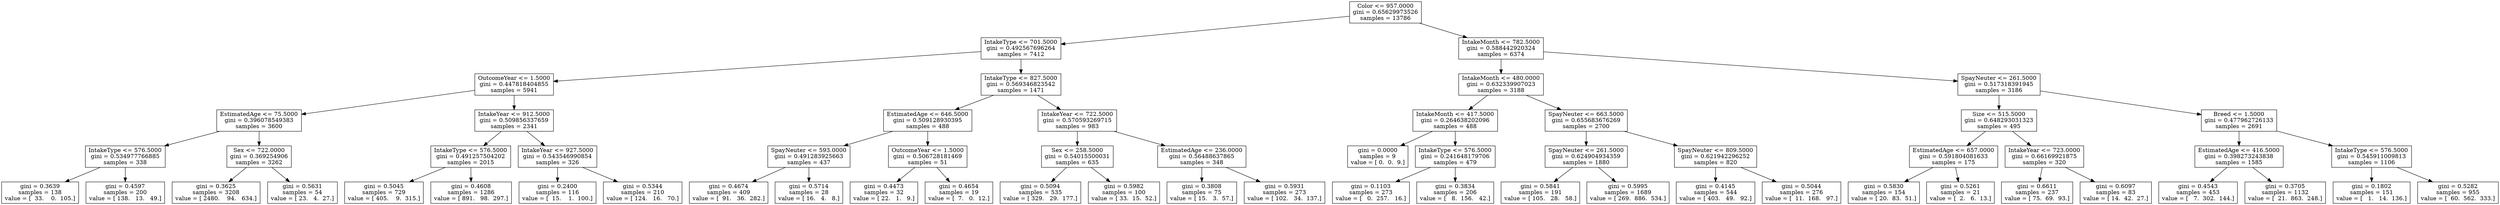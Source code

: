 digraph Tree {
0 [label="Color <= 957.0000\ngini = 0.65629973526\nsamples = 13786", shape="box"] ;
1 [label="IntakeType <= 701.5000\ngini = 0.492567696264\nsamples = 7412", shape="box"] ;
0 -> 1 ;
2 [label="OutcomeYear <= 1.5000\ngini = 0.447818404855\nsamples = 5941", shape="box"] ;
1 -> 2 ;
3 [label="EstimatedAge <= 75.5000\ngini = 0.396078549383\nsamples = 3600", shape="box"] ;
2 -> 3 ;
4 [label="IntakeType <= 576.5000\ngini = 0.534977766885\nsamples = 338", shape="box"] ;
3 -> 4 ;
5 [label="gini = 0.3639\nsamples = 138\nvalue = [  33.    0.  105.]", shape="box"] ;
4 -> 5 ;
6 [label="gini = 0.4597\nsamples = 200\nvalue = [ 138.   13.   49.]", shape="box"] ;
4 -> 6 ;
7 [label="Sex <= 722.0000\ngini = 0.369254906\nsamples = 3262", shape="box"] ;
3 -> 7 ;
8 [label="gini = 0.3625\nsamples = 3208\nvalue = [ 2480.    94.   634.]", shape="box"] ;
7 -> 8 ;
9 [label="gini = 0.5631\nsamples = 54\nvalue = [ 23.   4.  27.]", shape="box"] ;
7 -> 9 ;
10 [label="IntakeYear <= 912.5000\ngini = 0.509856337659\nsamples = 2341", shape="box"] ;
2 -> 10 ;
11 [label="IntakeType <= 576.5000\ngini = 0.491257504202\nsamples = 2015", shape="box"] ;
10 -> 11 ;
12 [label="gini = 0.5045\nsamples = 729\nvalue = [ 405.    9.  315.]", shape="box"] ;
11 -> 12 ;
13 [label="gini = 0.4608\nsamples = 1286\nvalue = [ 891.   98.  297.]", shape="box"] ;
11 -> 13 ;
14 [label="IntakeYear <= 927.5000\ngini = 0.543546990854\nsamples = 326", shape="box"] ;
10 -> 14 ;
15 [label="gini = 0.2400\nsamples = 116\nvalue = [  15.    1.  100.]", shape="box"] ;
14 -> 15 ;
16 [label="gini = 0.5344\nsamples = 210\nvalue = [ 124.   16.   70.]", shape="box"] ;
14 -> 16 ;
17 [label="IntakeType <= 827.5000\ngini = 0.569346823542\nsamples = 1471", shape="box"] ;
1 -> 17 ;
18 [label="EstimatedAge <= 646.5000\ngini = 0.509128930395\nsamples = 488", shape="box"] ;
17 -> 18 ;
19 [label="SpayNeuter <= 593.0000\ngini = 0.491283925663\nsamples = 437", shape="box"] ;
18 -> 19 ;
20 [label="gini = 0.4674\nsamples = 409\nvalue = [  91.   36.  282.]", shape="box"] ;
19 -> 20 ;
21 [label="gini = 0.5714\nsamples = 28\nvalue = [ 16.   4.   8.]", shape="box"] ;
19 -> 21 ;
22 [label="OutcomeYear <= 1.5000\ngini = 0.506728181469\nsamples = 51", shape="box"] ;
18 -> 22 ;
23 [label="gini = 0.4473\nsamples = 32\nvalue = [ 22.   1.   9.]", shape="box"] ;
22 -> 23 ;
24 [label="gini = 0.4654\nsamples = 19\nvalue = [  7.   0.  12.]", shape="box"] ;
22 -> 24 ;
25 [label="IntakeYear <= 722.5000\ngini = 0.570593269715\nsamples = 983", shape="box"] ;
17 -> 25 ;
26 [label="Sex <= 258.5000\ngini = 0.54015500031\nsamples = 635", shape="box"] ;
25 -> 26 ;
27 [label="gini = 0.5094\nsamples = 535\nvalue = [ 329.   29.  177.]", shape="box"] ;
26 -> 27 ;
28 [label="gini = 0.5982\nsamples = 100\nvalue = [ 33.  15.  52.]", shape="box"] ;
26 -> 28 ;
29 [label="EstimatedAge <= 236.0000\ngini = 0.56488637865\nsamples = 348", shape="box"] ;
25 -> 29 ;
30 [label="gini = 0.3808\nsamples = 75\nvalue = [ 15.   3.  57.]", shape="box"] ;
29 -> 30 ;
31 [label="gini = 0.5931\nsamples = 273\nvalue = [ 102.   34.  137.]", shape="box"] ;
29 -> 31 ;
32 [label="IntakeMonth <= 782.5000\ngini = 0.588442920324\nsamples = 6374", shape="box"] ;
0 -> 32 ;
33 [label="IntakeMonth <= 480.0000\ngini = 0.632339907023\nsamples = 3188", shape="box"] ;
32 -> 33 ;
34 [label="IntakeMonth <= 417.5000\ngini = 0.264638202096\nsamples = 488", shape="box"] ;
33 -> 34 ;
35 [label="gini = 0.0000\nsamples = 9\nvalue = [ 0.  0.  9.]", shape="box"] ;
34 -> 35 ;
36 [label="IntakeType <= 576.5000\ngini = 0.241648179706\nsamples = 479", shape="box"] ;
34 -> 36 ;
37 [label="gini = 0.1103\nsamples = 273\nvalue = [   0.  257.   16.]", shape="box"] ;
36 -> 37 ;
38 [label="gini = 0.3834\nsamples = 206\nvalue = [   8.  156.   42.]", shape="box"] ;
36 -> 38 ;
39 [label="SpayNeuter <= 663.5000\ngini = 0.655683676269\nsamples = 2700", shape="box"] ;
33 -> 39 ;
40 [label="SpayNeuter <= 261.5000\ngini = 0.624904934359\nsamples = 1880", shape="box"] ;
39 -> 40 ;
41 [label="gini = 0.5841\nsamples = 191\nvalue = [ 105.   28.   58.]", shape="box"] ;
40 -> 41 ;
42 [label="gini = 0.5995\nsamples = 1689\nvalue = [ 269.  886.  534.]", shape="box"] ;
40 -> 42 ;
43 [label="SpayNeuter <= 809.5000\ngini = 0.621942296252\nsamples = 820", shape="box"] ;
39 -> 43 ;
44 [label="gini = 0.4145\nsamples = 544\nvalue = [ 403.   49.   92.]", shape="box"] ;
43 -> 44 ;
45 [label="gini = 0.5044\nsamples = 276\nvalue = [  11.  168.   97.]", shape="box"] ;
43 -> 45 ;
46 [label="SpayNeuter <= 261.5000\ngini = 0.517318391945\nsamples = 3186", shape="box"] ;
32 -> 46 ;
47 [label="Size <= 515.5000\ngini = 0.648293031323\nsamples = 495", shape="box"] ;
46 -> 47 ;
48 [label="EstimatedAge <= 657.0000\ngini = 0.591804081633\nsamples = 175", shape="box"] ;
47 -> 48 ;
49 [label="gini = 0.5830\nsamples = 154\nvalue = [ 20.  83.  51.]", shape="box"] ;
48 -> 49 ;
50 [label="gini = 0.5261\nsamples = 21\nvalue = [  2.   6.  13.]", shape="box"] ;
48 -> 50 ;
51 [label="IntakeYear <= 723.0000\ngini = 0.66169921875\nsamples = 320", shape="box"] ;
47 -> 51 ;
52 [label="gini = 0.6611\nsamples = 237\nvalue = [ 75.  69.  93.]", shape="box"] ;
51 -> 52 ;
53 [label="gini = 0.6097\nsamples = 83\nvalue = [ 14.  42.  27.]", shape="box"] ;
51 -> 53 ;
54 [label="Breed <= 1.5000\ngini = 0.477962726133\nsamples = 2691", shape="box"] ;
46 -> 54 ;
55 [label="EstimatedAge <= 416.5000\ngini = 0.398273243838\nsamples = 1585", shape="box"] ;
54 -> 55 ;
56 [label="gini = 0.4543\nsamples = 453\nvalue = [   7.  302.  144.]", shape="box"] ;
55 -> 56 ;
57 [label="gini = 0.3705\nsamples = 1132\nvalue = [  21.  863.  248.]", shape="box"] ;
55 -> 57 ;
58 [label="IntakeType <= 576.5000\ngini = 0.545911009813\nsamples = 1106", shape="box"] ;
54 -> 58 ;
59 [label="gini = 0.1802\nsamples = 151\nvalue = [   1.   14.  136.]", shape="box"] ;
58 -> 59 ;
60 [label="gini = 0.5282\nsamples = 955\nvalue = [  60.  562.  333.]", shape="box"] ;
58 -> 60 ;
}